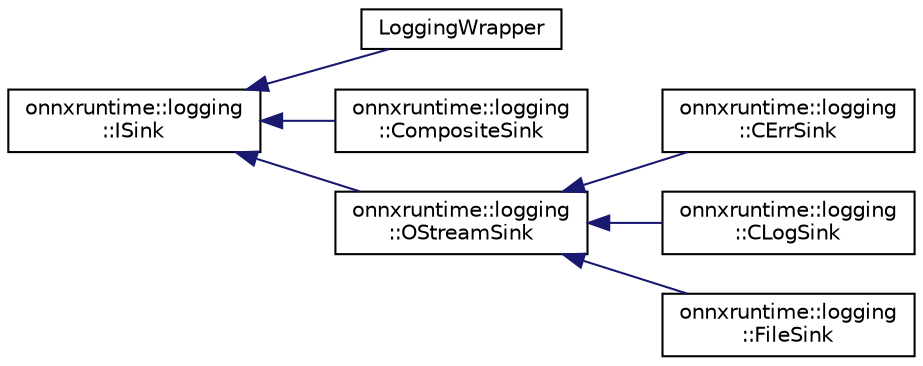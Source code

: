 digraph "Graphical Class Hierarchy"
{
  edge [fontname="Helvetica",fontsize="10",labelfontname="Helvetica",labelfontsize="10"];
  node [fontname="Helvetica",fontsize="10",shape=record];
  rankdir="LR";
  Node0 [label="onnxruntime::logging\l::ISink",height=0.2,width=0.4,color="black", fillcolor="white", style="filled",URL="$classonnxruntime_1_1logging_1_1ISink.html"];
  Node0 -> Node1 [dir="back",color="midnightblue",fontsize="10",style="solid",fontname="Helvetica"];
  Node1 [label="LoggingWrapper",height=0.2,width=0.4,color="black", fillcolor="white", style="filled",URL="$classLoggingWrapper.html"];
  Node0 -> Node2 [dir="back",color="midnightblue",fontsize="10",style="solid",fontname="Helvetica"];
  Node2 [label="onnxruntime::logging\l::CompositeSink",height=0.2,width=0.4,color="black", fillcolor="white", style="filled",URL="$classonnxruntime_1_1logging_1_1CompositeSink.html",tooltip="Class that abstracts multiple ISink instances being written to. "];
  Node0 -> Node3 [dir="back",color="midnightblue",fontsize="10",style="solid",fontname="Helvetica"];
  Node3 [label="onnxruntime::logging\l::OStreamSink",height=0.2,width=0.4,color="black", fillcolor="white", style="filled",URL="$classonnxruntime_1_1logging_1_1OStreamSink.html",tooltip="A std::ostream based ISink "];
  Node3 -> Node4 [dir="back",color="midnightblue",fontsize="10",style="solid",fontname="Helvetica"];
  Node4 [label="onnxruntime::logging\l::CErrSink",height=0.2,width=0.4,color="black", fillcolor="white", style="filled",URL="$classonnxruntime_1_1logging_1_1CErrSink.html",tooltip="A std::cerr based ISink "];
  Node3 -> Node5 [dir="back",color="midnightblue",fontsize="10",style="solid",fontname="Helvetica"];
  Node5 [label="onnxruntime::logging\l::CLogSink",height=0.2,width=0.4,color="black", fillcolor="white", style="filled",URL="$classonnxruntime_1_1logging_1_1CLogSink.html",tooltip="A std::clog based ISink "];
  Node3 -> Node6 [dir="back",color="midnightblue",fontsize="10",style="solid",fontname="Helvetica"];
  Node6 [label="onnxruntime::logging\l::FileSink",height=0.2,width=0.4,color="black", fillcolor="white", style="filled",URL="$classonnxruntime_1_1logging_1_1FileSink.html",tooltip="ISink that writes to a file. "];
}
